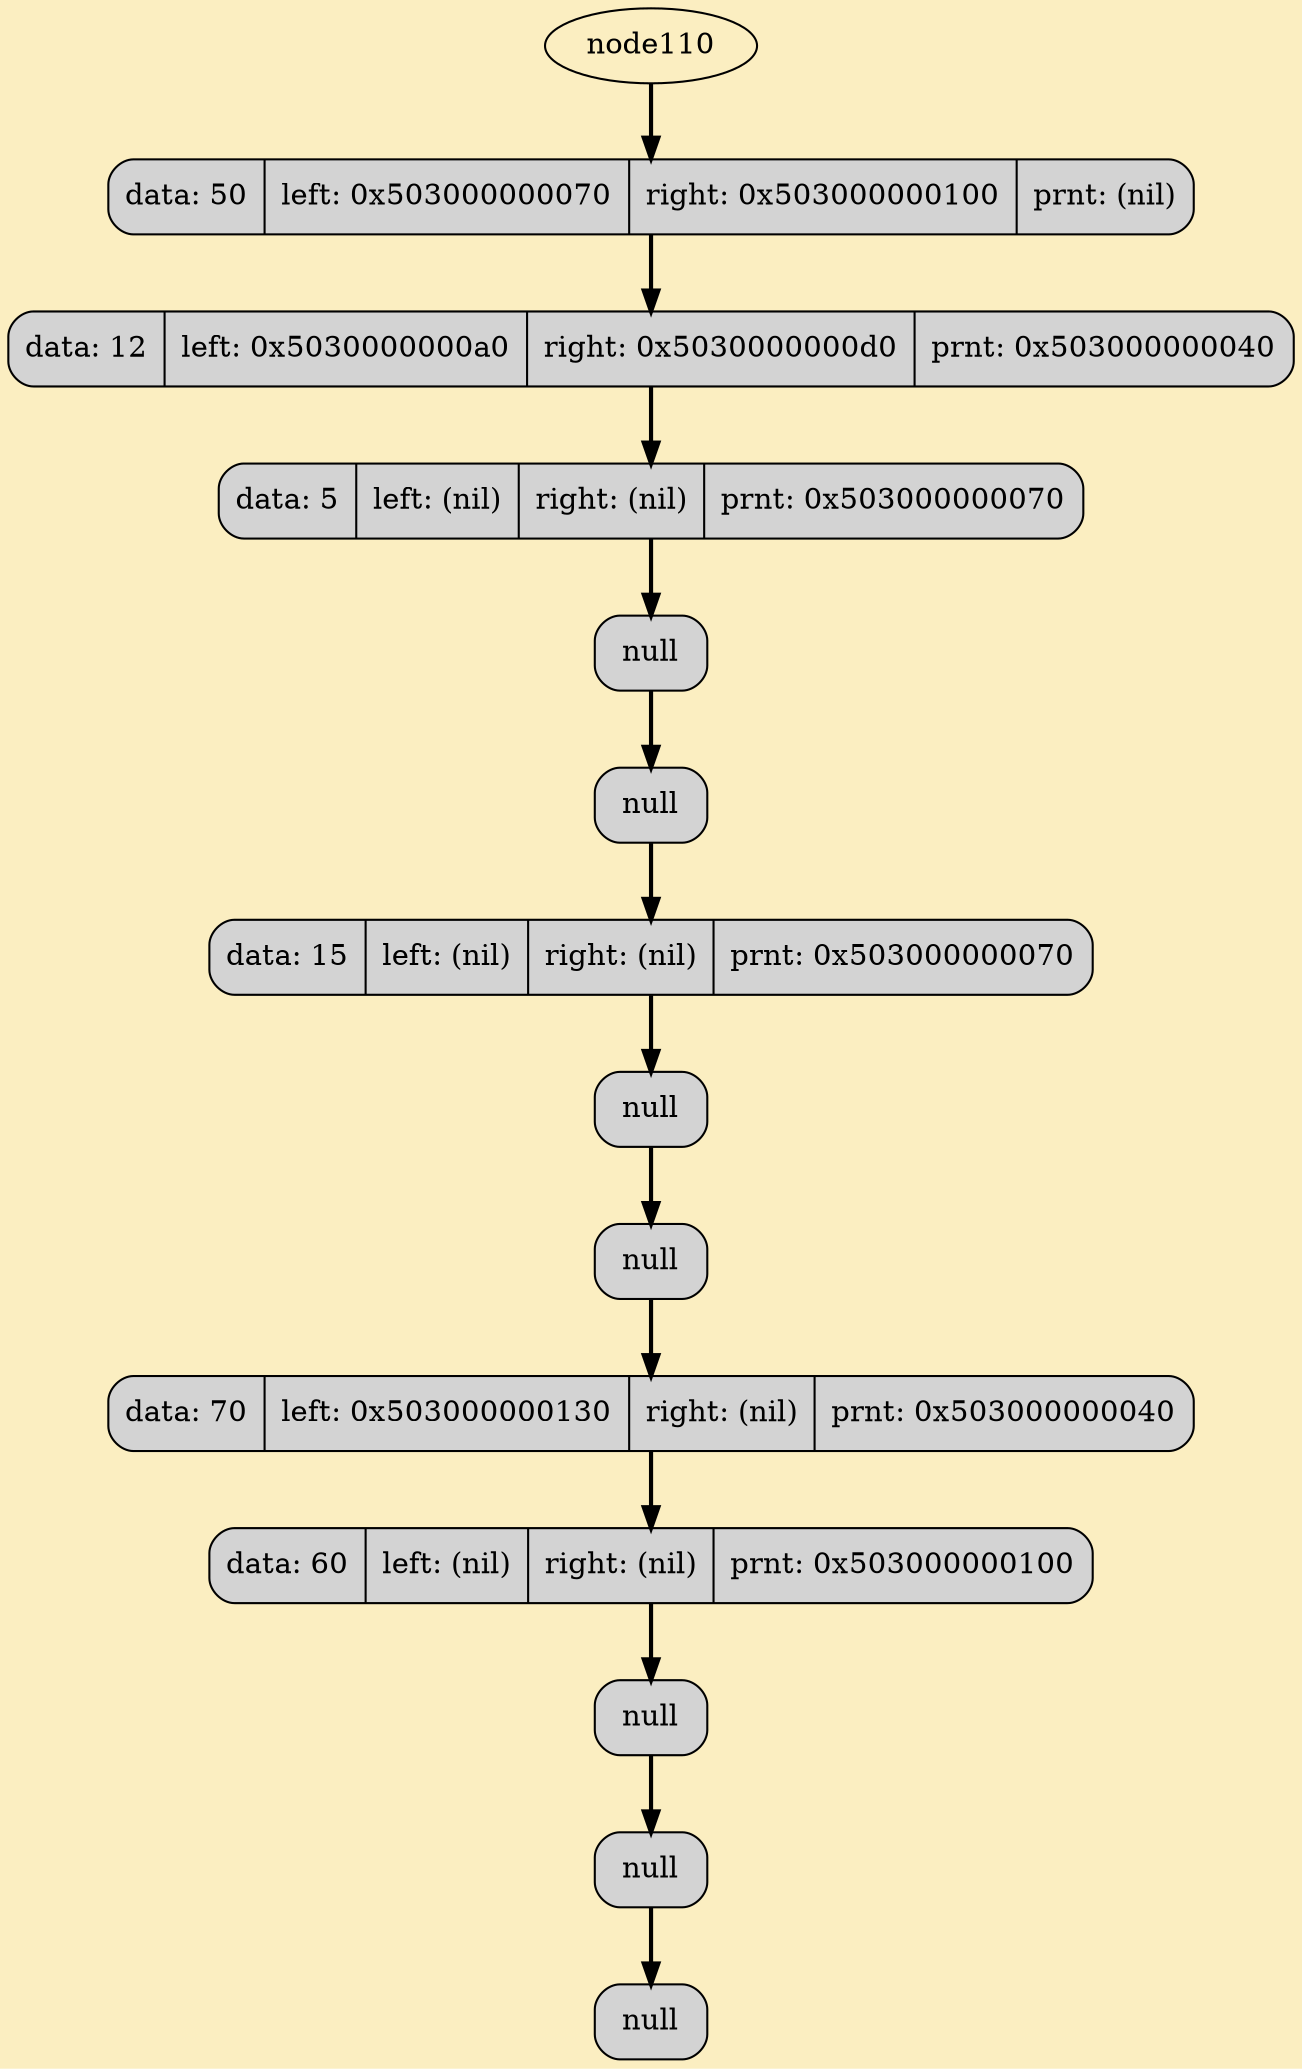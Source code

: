 digraph G {
	rankdir = HR;
	bgcolor="#FBEEC1"
	 node111 [shape=Mrecord; style=filled; label =  "{data:  50} | {left: 0x503000000070}  | {right: 0x503000000100} | {prnt: (nil)} " ];
	 node110 -> node111 [style=bold; weight=1000; ];
	 node112 [shape=Mrecord; style=filled; label =  "{data:  12} | {left: 0x5030000000a0}  | {right: 0x5030000000d0} | {prnt: 0x503000000040} " ];
	 node111 -> node112 [style=bold; weight=1000; ];
	 node113 [shape=Mrecord; style=filled; label =  "{data:   5} | {left: (nil)}  | {right: (nil)} | {prnt: 0x503000000070} " ];
	 node112 -> node113 [style=bold; weight=1000; ];
	 node114 [shape=Mrecord; style=filled; label = "null"; ]
 	 node113 -> node114 [style=bold; weight=1000; ];
	 node115 [shape=Mrecord; style=filled; label = "null"; ]
 	 node114 -> node115 [style=bold; weight=1000; ];
	 node116 [shape=Mrecord; style=filled; label =  "{data:  15} | {left: (nil)}  | {right: (nil)} | {prnt: 0x503000000070} " ];
	 node115 -> node116 [style=bold; weight=1000; ];
	 node117 [shape=Mrecord; style=filled; label = "null"; ]
 	 node116 -> node117 [style=bold; weight=1000; ];
	 node118 [shape=Mrecord; style=filled; label = "null"; ]
 	 node117 -> node118 [style=bold; weight=1000; ];
	 node119 [shape=Mrecord; style=filled; label =  "{data:  70} | {left: 0x503000000130}  | {right: (nil)} | {prnt: 0x503000000040} " ];
	 node118 -> node119 [style=bold; weight=1000; ];
	 node120 [shape=Mrecord; style=filled; label =  "{data:  60} | {left: (nil)}  | {right: (nil)} | {prnt: 0x503000000100} " ];
	 node119 -> node120 [style=bold; weight=1000; ];
	 node121 [shape=Mrecord; style=filled; label = "null"; ]
 	 node120 -> node121 [style=bold; weight=1000; ];
	 node122 [shape=Mrecord; style=filled; label = "null"; ]
 	 node121 -> node122 [style=bold; weight=1000; ];
	 node123 [shape=Mrecord; style=filled; label = "null"; ]
 	 node122 -> node123 [style=bold; weight=1000; ];
}
